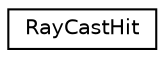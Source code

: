 digraph "Graphical Class Hierarchy"
{
 // LATEX_PDF_SIZE
  edge [fontname="Helvetica",fontsize="10",labelfontname="Helvetica",labelfontsize="10"];
  node [fontname="Helvetica",fontsize="10",shape=record];
  rankdir="LR";
  Node0 [label="RayCastHit",height=0.2,width=0.4,color="black", fillcolor="white", style="filled",URL="$d2/d63/structRayCastHit.html",tooltip="the result of a raycast"];
}
